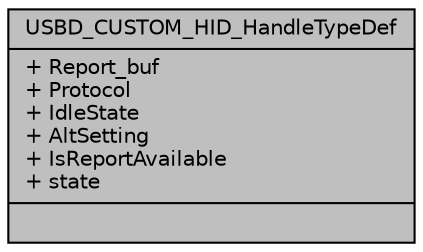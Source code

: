 digraph "USBD_CUSTOM_HID_HandleTypeDef"
{
  edge [fontname="Helvetica",fontsize="10",labelfontname="Helvetica",labelfontsize="10"];
  node [fontname="Helvetica",fontsize="10",shape=record];
  Node1 [label="{USBD_CUSTOM_HID_HandleTypeDef\n|+ Report_buf\l+ Protocol\l+ IdleState\l+ AltSetting\l+ IsReportAvailable\l+ state\l|}",height=0.2,width=0.4,color="black", fillcolor="grey75", style="filled", fontcolor="black"];
}
